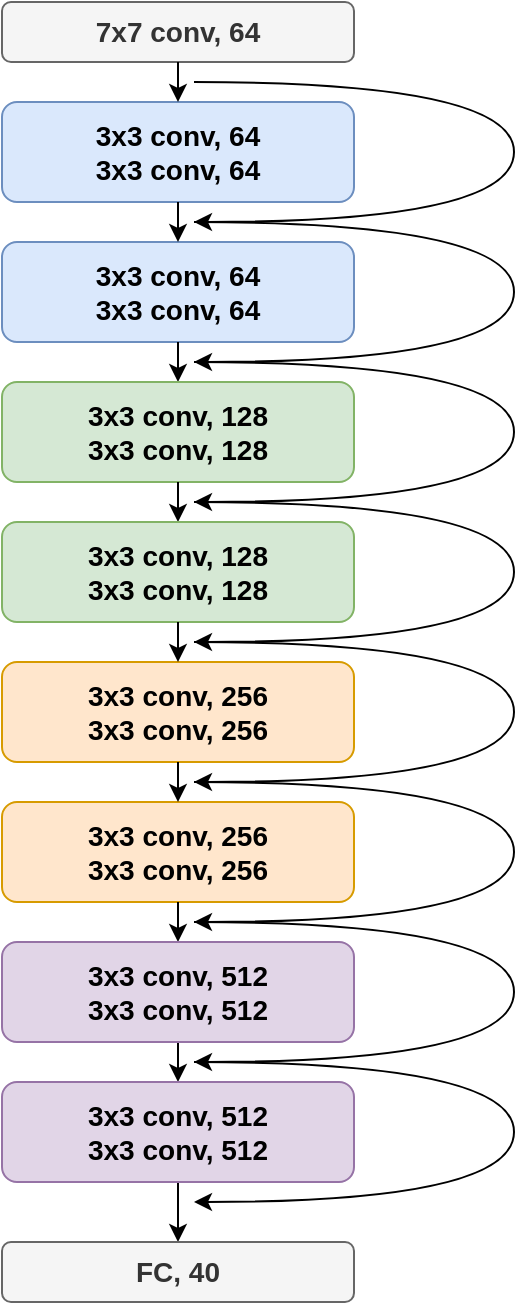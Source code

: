 <mxfile version="18.0.6" type="github"><diagram id="dfak9P4aBg5VRGbrMjbS" name="Page-1"><mxGraphModel dx="946" dy="620" grid="1" gridSize="10" guides="1" tooltips="1" connect="1" arrows="1" fold="1" page="1" pageScale="1" pageWidth="827" pageHeight="1169" math="0" shadow="0"><root><mxCell id="0"/><mxCell id="1" parent="0"/><mxCell id="v1O0bBh__z1E16P5YVnx-2" value="&lt;b style=&quot;font-size: 14px;&quot;&gt;3x3 conv, 256&lt;br&gt;&lt;/b&gt;&lt;b style=&quot;font-size: 14px;&quot;&gt;3x3 conv, 256&lt;/b&gt;&lt;b style=&quot;font-size: 14px;&quot;&gt;&lt;br&gt;&lt;/b&gt;" style="whiteSpace=wrap;html=1;fillColor=#ffe6cc;strokeColor=#d79b00;imageAspect=1;rounded=1;" parent="1" vertex="1"><mxGeometry x="224" y="340" width="176" height="50" as="geometry"/></mxCell><mxCell id="v1O0bBh__z1E16P5YVnx-4" value="&lt;font style=&quot;font-size: 14px;&quot;&gt;&lt;b&gt;3x3 conv, 64&lt;br&gt;&lt;/b&gt;&lt;b&gt;3x3 conv, 64&lt;br&gt;&lt;/b&gt;&lt;/font&gt;" style="whiteSpace=wrap;html=1;fillColor=#dae8fc;strokeColor=#6c8ebf;imageAspect=1;rounded=1;" parent="1" vertex="1"><mxGeometry x="224" y="60" width="176" height="50" as="geometry"/></mxCell><mxCell id="v1O0bBh__z1E16P5YVnx-5" value="&lt;b&gt;&lt;font style=&quot;font-size: 14px;&quot;&gt;7x7 conv, 64&lt;/font&gt;&lt;/b&gt;" style="whiteSpace=wrap;html=1;fillColor=#f5f5f5;strokeColor=#666666;imageAspect=1;rounded=1;fontColor=#333333;" parent="1" vertex="1"><mxGeometry x="224" y="10" width="176" height="30" as="geometry"/></mxCell><mxCell id="v1O0bBh__z1E16P5YVnx-8" value="" style="endArrow=classic;html=1;rounded=0;fontSize=14;exitX=0.5;exitY=1;exitDx=0;exitDy=0;" parent="1" source="LrIud2WbtqrkYHYGv55O-18" edge="1"><mxGeometry width="50" height="50" relative="1" as="geometry"><mxPoint x="312" y="590" as="sourcePoint"/><mxPoint x="312" y="550" as="targetPoint"/></mxGeometry></mxCell><mxCell id="v1O0bBh__z1E16P5YVnx-10" value="" style="endArrow=classic;html=1;rounded=0;fontSize=14;" parent="1" source="LrIud2WbtqrkYHYGv55O-22" edge="1"><mxGeometry width="50" height="50" relative="1" as="geometry"><mxPoint x="312.0" y="770" as="sourcePoint"/><mxPoint x="312" y="630" as="targetPoint"/></mxGeometry></mxCell><mxCell id="v1O0bBh__z1E16P5YVnx-11" value="&lt;b&gt;&lt;font style=&quot;font-size: 14px;&quot;&gt;FC, 40&lt;/font&gt;&lt;/b&gt;" style="whiteSpace=wrap;html=1;fillColor=#f5f5f5;strokeColor=#666666;imageAspect=1;rounded=1;fontColor=#333333;" parent="1" vertex="1"><mxGeometry x="224" y="630" width="176" height="30" as="geometry"/></mxCell><mxCell id="v1O0bBh__z1E16P5YVnx-16" value="" style="curved=1;endArrow=classic;html=1;rounded=0;fontSize=14;" parent="1" edge="1"><mxGeometry width="50" height="50" relative="1" as="geometry"><mxPoint x="320" y="50" as="sourcePoint"/><mxPoint x="320" y="120" as="targetPoint"/><Array as="points"><mxPoint x="480" y="50"/><mxPoint x="480" y="120"/></Array></mxGeometry></mxCell><mxCell id="LrIud2WbtqrkYHYGv55O-2" value="&lt;font style=&quot;font-size: 14px;&quot;&gt;&lt;b&gt;3x3 conv, 64&lt;br&gt;&lt;/b&gt;&lt;b&gt;3x3 conv, 64&lt;br&gt;&lt;/b&gt;&lt;/font&gt;" style="whiteSpace=wrap;html=1;fillColor=#dae8fc;strokeColor=#6c8ebf;imageAspect=1;rounded=1;" parent="1" vertex="1"><mxGeometry x="224" y="130" width="176" height="50" as="geometry"/></mxCell><mxCell id="LrIud2WbtqrkYHYGv55O-3" value="" style="endArrow=classic;html=1;rounded=0;fontSize=14;exitX=0.5;exitY=1;exitDx=0;exitDy=0;" parent="1" source="v1O0bBh__z1E16P5YVnx-5" target="v1O0bBh__z1E16P5YVnx-4" edge="1"><mxGeometry width="50" height="50" relative="1" as="geometry"><mxPoint x="322" y="360" as="sourcePoint"/><mxPoint x="322" y="380" as="targetPoint"/></mxGeometry></mxCell><mxCell id="LrIud2WbtqrkYHYGv55O-4" value="" style="endArrow=classic;html=1;rounded=0;fontSize=14;exitX=0.5;exitY=1;exitDx=0;exitDy=0;entryX=0.5;entryY=0;entryDx=0;entryDy=0;" parent="1" source="v1O0bBh__z1E16P5YVnx-4" target="LrIud2WbtqrkYHYGv55O-2" edge="1"><mxGeometry width="50" height="50" relative="1" as="geometry"><mxPoint x="322" y="50" as="sourcePoint"/><mxPoint x="322" y="70" as="targetPoint"/></mxGeometry></mxCell><mxCell id="LrIud2WbtqrkYHYGv55O-5" value="" style="endArrow=classic;html=1;rounded=0;fontSize=14;exitX=0.5;exitY=1;exitDx=0;exitDy=0;" parent="1" source="LrIud2WbtqrkYHYGv55O-2" edge="1"><mxGeometry width="50" height="50" relative="1" as="geometry"><mxPoint x="332" y="60" as="sourcePoint"/><mxPoint x="312" y="200" as="targetPoint"/></mxGeometry></mxCell><mxCell id="LrIud2WbtqrkYHYGv55O-6" value="&lt;b style=&quot;font-size: 14px;&quot;&gt;3x3 conv, 128&lt;br&gt;&lt;/b&gt;&lt;b style=&quot;font-size: 14px;&quot;&gt;3x3 conv, 128&lt;/b&gt;&lt;b style=&quot;font-size: 14px;&quot;&gt;&lt;br&gt;&lt;/b&gt;" style="whiteSpace=wrap;html=1;fillColor=#d5e8d4;strokeColor=#82b366;imageAspect=1;rounded=1;" parent="1" vertex="1"><mxGeometry x="224" y="200" width="176" height="50" as="geometry"/></mxCell><mxCell id="LrIud2WbtqrkYHYGv55O-7" value="" style="endArrow=classic;html=1;rounded=0;fontSize=14;exitX=0.5;exitY=1;exitDx=0;exitDy=0;entryX=0.5;entryY=0;entryDx=0;entryDy=0;" parent="1" source="LrIud2WbtqrkYHYGv55O-6" target="LrIud2WbtqrkYHYGv55O-8" edge="1"><mxGeometry width="50" height="50" relative="1" as="geometry"><mxPoint x="320" y="250" as="sourcePoint"/><mxPoint x="310" y="270" as="targetPoint"/></mxGeometry></mxCell><mxCell id="LrIud2WbtqrkYHYGv55O-8" value="&lt;b style=&quot;font-size: 14px;&quot;&gt;3x3 conv, 128&lt;br&gt;&lt;/b&gt;&lt;b style=&quot;font-size: 14px;&quot;&gt;3x3 conv, 128&lt;/b&gt;&lt;b style=&quot;font-size: 14px;&quot;&gt;&lt;br&gt;&lt;/b&gt;" style="whiteSpace=wrap;html=1;fillColor=#d5e8d4;strokeColor=#82b366;imageAspect=1;rounded=1;" parent="1" vertex="1"><mxGeometry x="224" y="270" width="176" height="50" as="geometry"/></mxCell><mxCell id="LrIud2WbtqrkYHYGv55O-9" value="" style="curved=1;endArrow=classic;html=1;rounded=0;fontSize=14;" parent="1" edge="1"><mxGeometry width="50" height="50" relative="1" as="geometry"><mxPoint x="320" y="120" as="sourcePoint"/><mxPoint x="320" y="190" as="targetPoint"/><Array as="points"><mxPoint x="480" y="120"/><mxPoint x="480" y="190"/></Array></mxGeometry></mxCell><mxCell id="LrIud2WbtqrkYHYGv55O-10" value="" style="curved=1;endArrow=classic;html=1;rounded=0;fontSize=14;" parent="1" edge="1"><mxGeometry width="50" height="50" relative="1" as="geometry"><mxPoint x="320" y="190" as="sourcePoint"/><mxPoint x="320" y="260" as="targetPoint"/><Array as="points"><mxPoint x="480" y="190"/><mxPoint x="480" y="260"/></Array></mxGeometry></mxCell><mxCell id="LrIud2WbtqrkYHYGv55O-11" value="" style="curved=1;endArrow=classic;html=1;rounded=0;fontSize=14;" parent="1" edge="1"><mxGeometry width="50" height="50" relative="1" as="geometry"><mxPoint x="320" y="260" as="sourcePoint"/><mxPoint x="320" y="330" as="targetPoint"/><Array as="points"><mxPoint x="480" y="260"/><mxPoint x="480" y="330"/></Array></mxGeometry></mxCell><mxCell id="LrIud2WbtqrkYHYGv55O-13" value="" style="endArrow=classic;html=1;rounded=0;fontSize=14;entryX=0.5;entryY=0;entryDx=0;entryDy=0;" parent="1" edge="1"><mxGeometry width="50" height="50" relative="1" as="geometry"><mxPoint x="312" y="320" as="sourcePoint"/><mxPoint x="312.0" y="340.0" as="targetPoint"/></mxGeometry></mxCell><mxCell id="LrIud2WbtqrkYHYGv55O-14" value="" style="curved=1;endArrow=classic;html=1;rounded=0;fontSize=14;" parent="1" edge="1"><mxGeometry width="50" height="50" relative="1" as="geometry"><mxPoint x="320" y="330" as="sourcePoint"/><mxPoint x="320" y="400" as="targetPoint"/><Array as="points"><mxPoint x="480" y="330"/><mxPoint x="480" y="400"/></Array></mxGeometry></mxCell><mxCell id="LrIud2WbtqrkYHYGv55O-15" value="&lt;b style=&quot;font-size: 14px;&quot;&gt;3x3 conv, 256&lt;br&gt;&lt;/b&gt;&lt;b style=&quot;font-size: 14px;&quot;&gt;3x3 conv, 256&lt;/b&gt;&lt;b style=&quot;font-size: 14px;&quot;&gt;&lt;br&gt;&lt;/b&gt;" style="whiteSpace=wrap;html=1;fillColor=#ffe6cc;strokeColor=#d79b00;imageAspect=1;rounded=1;" parent="1" vertex="1"><mxGeometry x="224" y="410" width="176" height="50" as="geometry"/></mxCell><mxCell id="LrIud2WbtqrkYHYGv55O-16" value="" style="endArrow=classic;html=1;rounded=0;fontSize=14;entryX=0.5;entryY=0;entryDx=0;entryDy=0;exitX=0.5;exitY=1;exitDx=0;exitDy=0;" parent="1" target="LrIud2WbtqrkYHYGv55O-15" edge="1"><mxGeometry width="50" height="50" relative="1" as="geometry"><mxPoint x="312.0" y="390.0" as="sourcePoint"/><mxPoint x="322" y="530" as="targetPoint"/></mxGeometry></mxCell><mxCell id="LrIud2WbtqrkYHYGv55O-17" value="" style="endArrow=classic;html=1;rounded=0;fontSize=14;exitX=0.5;exitY=1;exitDx=0;exitDy=0;entryX=0.5;entryY=0;entryDx=0;entryDy=0;" parent="1" source="LrIud2WbtqrkYHYGv55O-15" target="LrIud2WbtqrkYHYGv55O-18" edge="1"><mxGeometry width="50" height="50" relative="1" as="geometry"><mxPoint x="332" y="520" as="sourcePoint"/><mxPoint x="320" y="480" as="targetPoint"/></mxGeometry></mxCell><mxCell id="LrIud2WbtqrkYHYGv55O-18" value="&lt;b style=&quot;font-size: 14px;&quot;&gt;3x3 conv, 512&lt;br&gt;&lt;/b&gt;&lt;b style=&quot;font-size: 14px;&quot;&gt;3x3 conv, 512&lt;/b&gt;&lt;b style=&quot;font-size: 14px;&quot;&gt;&lt;br&gt;&lt;/b&gt;" style="whiteSpace=wrap;html=1;fillColor=#e1d5e7;strokeColor=#9673a6;imageAspect=1;rounded=1;" parent="1" vertex="1"><mxGeometry x="224" y="480" width="176" height="50" as="geometry"/></mxCell><mxCell id="LrIud2WbtqrkYHYGv55O-20" value="" style="curved=1;endArrow=classic;html=1;rounded=0;fontSize=14;" parent="1" edge="1"><mxGeometry width="50" height="50" relative="1" as="geometry"><mxPoint x="320" y="400" as="sourcePoint"/><mxPoint x="320" y="470.0" as="targetPoint"/><Array as="points"><mxPoint x="480" y="400"/><mxPoint x="480" y="470"/></Array></mxGeometry></mxCell><mxCell id="LrIud2WbtqrkYHYGv55O-21" value="" style="curved=1;endArrow=classic;html=1;rounded=0;fontSize=14;" parent="1" edge="1"><mxGeometry width="50" height="50" relative="1" as="geometry"><mxPoint x="320" y="470.0" as="sourcePoint"/><mxPoint x="320" y="540.0" as="targetPoint"/><Array as="points"><mxPoint x="480" y="470"/><mxPoint x="480" y="540"/></Array></mxGeometry></mxCell><mxCell id="LrIud2WbtqrkYHYGv55O-22" value="&lt;b style=&quot;font-size: 14px;&quot;&gt;3x3 conv, 512&lt;br&gt;&lt;/b&gt;&lt;b style=&quot;font-size: 14px;&quot;&gt;3x3 conv, 512&lt;/b&gt;&lt;b style=&quot;font-size: 14px;&quot;&gt;&lt;br&gt;&lt;/b&gt;" style="whiteSpace=wrap;html=1;fillColor=#e1d5e7;strokeColor=#9673a6;imageAspect=1;rounded=1;" parent="1" vertex="1"><mxGeometry x="224" y="550" width="176" height="50" as="geometry"/></mxCell><mxCell id="LrIud2WbtqrkYHYGv55O-23" value="" style="curved=1;endArrow=classic;html=1;rounded=0;fontSize=14;" parent="1" edge="1"><mxGeometry width="50" height="50" relative="1" as="geometry"><mxPoint x="320" y="540.0" as="sourcePoint"/><mxPoint x="320" y="610" as="targetPoint"/><Array as="points"><mxPoint x="480" y="540"/><mxPoint x="480" y="610"/></Array></mxGeometry></mxCell></root></mxGraphModel></diagram></mxfile>